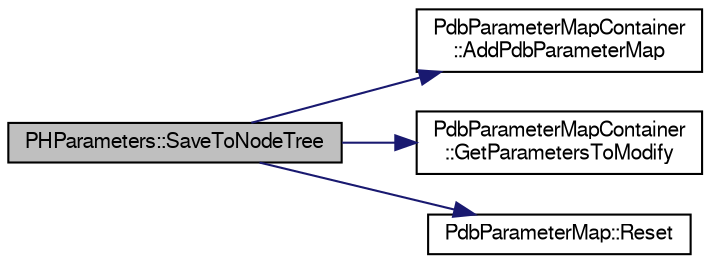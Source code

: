 digraph "PHParameters::SaveToNodeTree"
{
  bgcolor="transparent";
  edge [fontname="FreeSans",fontsize="10",labelfontname="FreeSans",labelfontsize="10"];
  node [fontname="FreeSans",fontsize="10",shape=record];
  rankdir="LR";
  Node1 [label="PHParameters::SaveToNodeTree",height=0.2,width=0.4,color="black", fillcolor="grey75", style="filled" fontcolor="black"];
  Node1 -> Node2 [color="midnightblue",fontsize="10",style="solid",fontname="FreeSans"];
  Node2 [label="PdbParameterMapContainer\l::AddPdbParameterMap",height=0.2,width=0.4,color="black",URL="$d4/d7d/classPdbParameterMapContainer.html#a0e5436b10b4e13f2575b80553dc8beba"];
  Node1 -> Node3 [color="midnightblue",fontsize="10",style="solid",fontname="FreeSans"];
  Node3 [label="PdbParameterMapContainer\l::GetParametersToModify",height=0.2,width=0.4,color="black",URL="$d4/d7d/classPdbParameterMapContainer.html#a5440fb6f4205048bac3789b112e7658f"];
  Node1 -> Node4 [color="midnightblue",fontsize="10",style="solid",fontname="FreeSans"];
  Node4 [label="PdbParameterMap::Reset",height=0.2,width=0.4,color="black",URL="$d8/d21/classPdbParameterMap.html#a3926d31279e7d79bdc252d18c1207a2a",tooltip="Clear Event. "];
}
